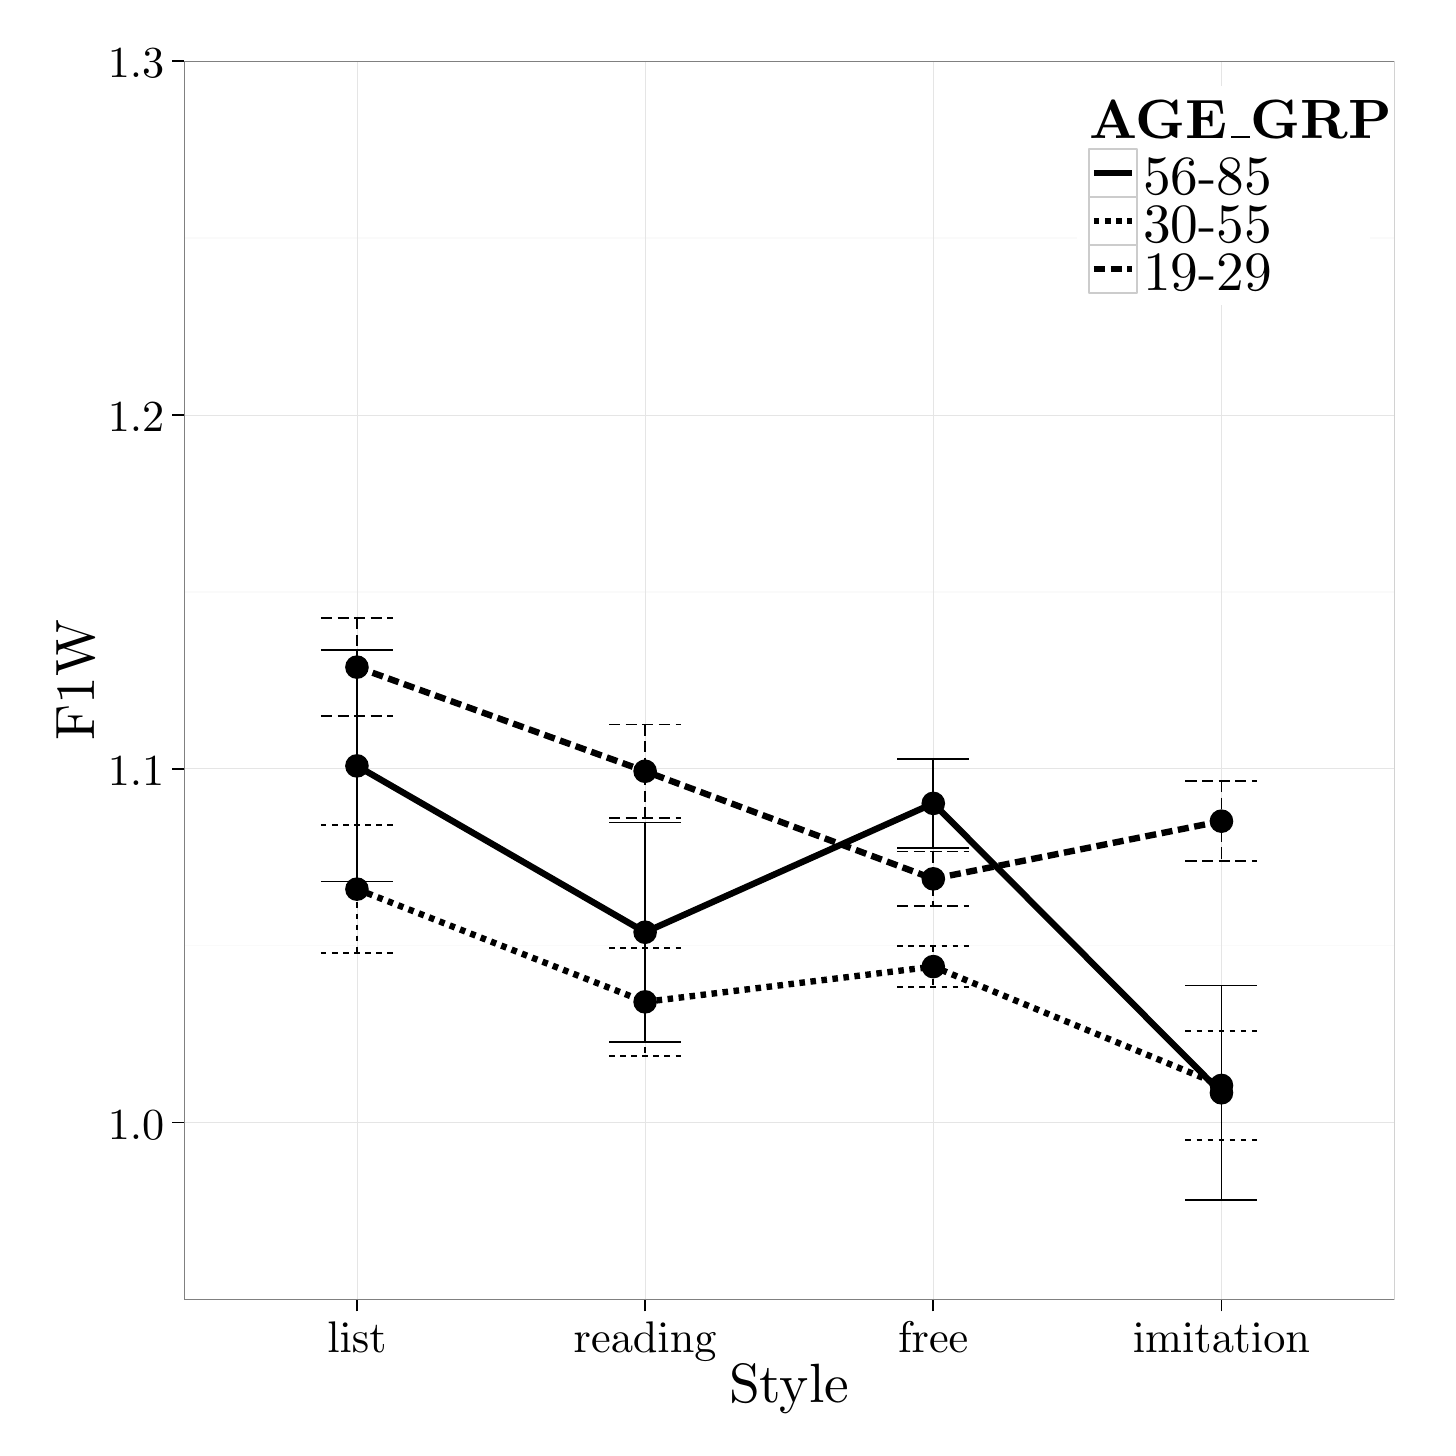% Created by tikzDevice version 0.8.1 on 2016-02-09 02:14:47
% !TEX encoding = UTF-8 Unicode
\begin{tikzpicture}[x=1pt,y=1pt]
\definecolor{fillColor}{RGB}{255,255,255}
\path[use as bounding box,fill=fillColor,fill opacity=0.00] (0,0) rectangle (505.89,505.89);
\begin{scope}
\path[clip] (  0.00,  0.00) rectangle (505.89,505.89);
\definecolor{drawColor}{RGB}{255,255,255}
\definecolor{fillColor}{RGB}{255,255,255}

\path[draw=drawColor,line width= 0.6pt,line join=round,line cap=round,fill=fillColor] (  0.00, -0.00) rectangle (505.89,505.89);
\end{scope}
\begin{scope}
\path[clip] ( 56.50, 46.31) rectangle (493.85,493.84);
\definecolor{fillColor}{RGB}{255,255,255}

\path[fill=fillColor] ( 56.50, 46.31) rectangle (493.85,493.84);
\definecolor{drawColor}{gray}{0.98}

\path[draw=drawColor,line width= 0.6pt,line join=round] ( 56.50, 46.31) --
	(493.85, 46.31);

\path[draw=drawColor,line width= 0.6pt,line join=round] ( 56.50,174.18) --
	(493.85,174.18);

\path[draw=drawColor,line width= 0.6pt,line join=round] ( 56.50,302.04) --
	(493.85,302.04);

\path[draw=drawColor,line width= 0.6pt,line join=round] ( 56.50,429.91) --
	(493.85,429.91);
\definecolor{drawColor}{gray}{0.90}

\path[draw=drawColor,line width= 0.2pt,line join=round] ( 56.50,110.24) --
	(493.85,110.24);

\path[draw=drawColor,line width= 0.2pt,line join=round] ( 56.50,238.11) --
	(493.85,238.11);

\path[draw=drawColor,line width= 0.2pt,line join=round] ( 56.50,365.98) --
	(493.85,365.98);

\path[draw=drawColor,line width= 0.2pt,line join=round] ( 56.50,493.84) --
	(493.85,493.84);

\path[draw=drawColor,line width= 0.2pt,line join=round] (118.98, 46.31) --
	(118.98,493.84);

\path[draw=drawColor,line width= 0.2pt,line join=round] (223.11, 46.31) --
	(223.11,493.84);

\path[draw=drawColor,line width= 0.2pt,line join=round] (327.24, 46.31) --
	(327.24,493.84);

\path[draw=drawColor,line width= 0.2pt,line join=round] (431.37, 46.31) --
	(431.37,493.84);
\definecolor{fillColor}{RGB}{0,0,0}

\path[fill=fillColor] (118.98,239.13) circle (  4.27);

\path[fill=fillColor] (118.98,194.60) circle (  4.27);

\path[fill=fillColor] (118.98,274.82) circle (  4.27);

\path[fill=fillColor] (223.11,179.03) circle (  4.27);

\path[fill=fillColor] (223.11,153.87) circle (  4.27);

\path[fill=fillColor] (223.11,237.20) circle (  4.27);

\path[fill=fillColor] (327.24,225.58) circle (  4.27);

\path[fill=fillColor] (327.24,166.60) circle (  4.27);

\path[fill=fillColor] (327.24,198.32) circle (  4.27);

\path[fill=fillColor] (431.37,121.01) circle (  4.27);

\path[fill=fillColor] (431.37,123.67) circle (  4.27);

\path[fill=fillColor] (431.37,219.16) circle (  4.27);
\definecolor{drawColor}{RGB}{0,0,0}

\path[draw=drawColor,line width= 2.3pt,line join=round] (118.98,239.13) --
	(223.11,179.03) --
	(327.24,225.58) --
	(431.37,121.01);

\path[draw=drawColor,line width= 2.3pt,dash pattern=on 2pt off 2pt ,line join=round] (118.98,194.60) --
	(223.11,153.87) --
	(327.24,166.60) --
	(431.37,123.67);

\path[draw=drawColor,line width= 2.3pt,dash pattern=on 4pt off 2pt ,line join=round] (118.98,274.82) --
	(223.11,237.20) --
	(327.24,198.32) --
	(431.37,219.16);

\path[draw=drawColor,line width= 0.6pt,line join=round] (105.96,280.93) --
	(132.00,280.93);

\path[draw=drawColor,line width= 0.6pt,line join=round] (118.98,280.93) --
	(118.98,197.33);

\path[draw=drawColor,line width= 0.6pt,line join=round] (105.96,197.33) --
	(132.00,197.33);

\path[draw=drawColor,line width= 0.6pt,line join=round] (210.09,218.62) --
	(236.13,218.62);

\path[draw=drawColor,line width= 0.6pt,line join=round] (223.11,218.62) --
	(223.11,139.45);

\path[draw=drawColor,line width= 0.6pt,line join=round] (210.09,139.45) --
	(236.13,139.45);

\path[draw=drawColor,line width= 0.6pt,line join=round] (314.22,241.73) --
	(340.25,241.73);

\path[draw=drawColor,line width= 0.6pt,line join=round] (327.24,241.73) --
	(327.24,209.43);

\path[draw=drawColor,line width= 0.6pt,line join=round] (314.22,209.43) --
	(340.25,209.43);

\path[draw=drawColor,line width= 0.6pt,line join=round] (418.35,159.76) --
	(444.38,159.76);

\path[draw=drawColor,line width= 0.6pt,line join=round] (431.37,159.76) --
	(431.37, 82.26);

\path[draw=drawColor,line width= 0.6pt,line join=round] (418.35, 82.26) --
	(444.38, 82.26);

\path[draw=drawColor,line width= 0.6pt,dash pattern=on 2pt off 2pt ,line join=round] (105.96,217.78) --
	(132.00,217.78);

\path[draw=drawColor,line width= 0.6pt,dash pattern=on 2pt off 2pt ,line join=round] (118.98,217.78) --
	(118.98,171.42);

\path[draw=drawColor,line width= 0.6pt,dash pattern=on 2pt off 2pt ,line join=round] (105.96,171.42) --
	(132.00,171.42);

\path[draw=drawColor,line width= 0.6pt,dash pattern=on 2pt off 2pt ,line join=round] (210.09,173.39) --
	(236.13,173.39);

\path[draw=drawColor,line width= 0.6pt,dash pattern=on 2pt off 2pt ,line join=round] (223.11,173.39) --
	(223.11,134.36);

\path[draw=drawColor,line width= 0.6pt,dash pattern=on 2pt off 2pt ,line join=round] (210.09,134.36) --
	(236.13,134.36);

\path[draw=drawColor,line width= 0.6pt,dash pattern=on 2pt off 2pt ,line join=round] (314.22,174.02) --
	(340.25,174.02);

\path[draw=drawColor,line width= 0.6pt,dash pattern=on 2pt off 2pt ,line join=round] (327.24,174.02) --
	(327.24,159.18);

\path[draw=drawColor,line width= 0.6pt,dash pattern=on 2pt off 2pt ,line join=round] (314.22,159.18) --
	(340.25,159.18);

\path[draw=drawColor,line width= 0.6pt,dash pattern=on 2pt off 2pt ,line join=round] (418.35,143.37) --
	(444.38,143.37);

\path[draw=drawColor,line width= 0.6pt,dash pattern=on 2pt off 2pt ,line join=round] (431.37,143.37) --
	(431.37,103.96);

\path[draw=drawColor,line width= 0.6pt,dash pattern=on 2pt off 2pt ,line join=round] (418.35,103.96) --
	(444.38,103.96);

\path[draw=drawColor,line width= 0.6pt,dash pattern=on 4pt off 2pt ,line join=round] (105.96,292.51) --
	(132.00,292.51);

\path[draw=drawColor,line width= 0.6pt,dash pattern=on 4pt off 2pt ,line join=round] (118.98,292.51) --
	(118.98,257.13);

\path[draw=drawColor,line width= 0.6pt,dash pattern=on 4pt off 2pt ,line join=round] (105.96,257.13) --
	(132.00,257.13);

\path[draw=drawColor,line width= 0.6pt,dash pattern=on 4pt off 2pt ,line join=round] (210.09,254.10) --
	(236.13,254.10);

\path[draw=drawColor,line width= 0.6pt,dash pattern=on 4pt off 2pt ,line join=round] (223.11,254.10) --
	(223.11,220.30);

\path[draw=drawColor,line width= 0.6pt,dash pattern=on 4pt off 2pt ,line join=round] (210.09,220.30) --
	(236.13,220.30);

\path[draw=drawColor,line width= 0.6pt,dash pattern=on 4pt off 2pt ,line join=round] (314.22,208.19) --
	(340.25,208.19);

\path[draw=drawColor,line width= 0.6pt,dash pattern=on 4pt off 2pt ,line join=round] (327.24,208.19) --
	(327.24,188.45);

\path[draw=drawColor,line width= 0.6pt,dash pattern=on 4pt off 2pt ,line join=round] (314.22,188.45) --
	(340.25,188.45);

\path[draw=drawColor,line width= 0.6pt,dash pattern=on 4pt off 2pt ,line join=round] (418.35,233.65) --
	(444.38,233.65);

\path[draw=drawColor,line width= 0.6pt,dash pattern=on 4pt off 2pt ,line join=round] (431.37,233.65) --
	(431.37,204.67);

\path[draw=drawColor,line width= 0.6pt,dash pattern=on 4pt off 2pt ,line join=round] (418.35,204.67) --
	(444.38,204.67);
\definecolor{drawColor}{gray}{0.50}

\path[draw=drawColor,line width= 0.6pt,line join=round,line cap=round] ( 56.50, 46.31) rectangle (493.85,493.84);
\end{scope}
\begin{scope}
\path[clip] (  0.00,  0.00) rectangle (505.89,505.89);
\definecolor{drawColor}{RGB}{0,0,0}

\node[text=drawColor,anchor=base east,inner sep=0pt, outer sep=0pt, scale=  1.60] at ( 49.39,104.21) {1.0};

\node[text=drawColor,anchor=base east,inner sep=0pt, outer sep=0pt, scale=  1.60] at ( 49.39,232.08) {1.1};

\node[text=drawColor,anchor=base east,inner sep=0pt, outer sep=0pt, scale=  1.60] at ( 49.39,359.94) {1.2};

\node[text=drawColor,anchor=base east,inner sep=0pt, outer sep=0pt, scale=  1.60] at ( 49.39,487.81) {1.3};
\end{scope}
\begin{scope}
\path[clip] (  0.00,  0.00) rectangle (505.89,505.89);
\definecolor{drawColor}{RGB}{0,0,0}

\path[draw=drawColor,line width= 0.6pt,line join=round] ( 52.24,110.24) --
	( 56.50,110.24);

\path[draw=drawColor,line width= 0.6pt,line join=round] ( 52.24,238.11) --
	( 56.50,238.11);

\path[draw=drawColor,line width= 0.6pt,line join=round] ( 52.24,365.98) --
	( 56.50,365.98);

\path[draw=drawColor,line width= 0.6pt,line join=round] ( 52.24,493.84) --
	( 56.50,493.84);
\end{scope}
\begin{scope}
\path[clip] (  0.00,  0.00) rectangle (505.89,505.89);
\definecolor{drawColor}{RGB}{0,0,0}

\path[draw=drawColor,line width= 0.6pt,line join=round] (118.98, 42.04) --
	(118.98, 46.31);

\path[draw=drawColor,line width= 0.6pt,line join=round] (223.11, 42.04) --
	(223.11, 46.31);

\path[draw=drawColor,line width= 0.6pt,line join=round] (327.24, 42.04) --
	(327.24, 46.31);

\path[draw=drawColor,line width= 0.6pt,line join=round] (431.37, 42.04) --
	(431.37, 46.31);
\end{scope}
\begin{scope}
\path[clip] (  0.00,  0.00) rectangle (505.89,505.89);
\definecolor{drawColor}{RGB}{0,0,0}

\node[text=drawColor,anchor=base,inner sep=0pt, outer sep=0pt, scale=  1.60] at (118.98, 27.13) {list};

\node[text=drawColor,anchor=base,inner sep=0pt, outer sep=0pt, scale=  1.60] at (223.11, 27.13) {reading};

\node[text=drawColor,anchor=base,inner sep=0pt, outer sep=0pt, scale=  1.60] at (327.24, 27.13) {free};

\node[text=drawColor,anchor=base,inner sep=0pt, outer sep=0pt, scale=  1.60] at (431.37, 27.13) {imitation};
\end{scope}
\begin{scope}
\path[clip] (  0.00,  0.00) rectangle (505.89,505.89);
\definecolor{drawColor}{RGB}{0,0,0}

\node[text=drawColor,anchor=base,inner sep=0pt, outer sep=0pt, scale=  2.00] at (275.17,  9.03) {Style};
\end{scope}
\begin{scope}
\path[clip] (  0.00,  0.00) rectangle (505.89,505.89);
\definecolor{drawColor}{RGB}{0,0,0}

\node[text=drawColor,rotate= 90.00,anchor=base,inner sep=0pt, outer sep=0pt, scale=  2.00] at ( 24.12,270.08) {F1W};
\end{scope}
\begin{scope}
\path[clip] (  0.00,  0.00) rectangle (505.89,505.89);
\definecolor{fillColor}{RGB}{255,255,255}

\path[fill=fillColor] (379.28,405.66) rectangle (484.98,484.98);
\end{scope}
\begin{scope}
\path[clip] (  0.00,  0.00) rectangle (505.89,505.89);
\definecolor{drawColor}{RGB}{0,0,0}

\node[text=drawColor,anchor=base west,inner sep=0pt, outer sep=0pt, scale=  2.00] at (383.55,465.96) {\bfseries AGE{\_{}}GRP};
\end{scope}
\begin{scope}
\path[clip] (  0.00,  0.00) rectangle (505.89,505.89);
\definecolor{drawColor}{gray}{0.80}
\definecolor{fillColor}{RGB}{255,255,255}

\path[draw=drawColor,line width= 0.6pt,line join=round,line cap=round,fill=fillColor] (383.55,444.61) rectangle (400.89,461.96);
\end{scope}
\begin{scope}
\path[clip] (  0.00,  0.00) rectangle (505.89,505.89);
\definecolor{drawColor}{RGB}{0,0,0}

\path[draw=drawColor,line width= 2.3pt,line join=round] (385.28,453.29) -- (399.16,453.29);
\end{scope}
\begin{scope}
\path[clip] (  0.00,  0.00) rectangle (505.89,505.89);
\definecolor{drawColor}{RGB}{0,0,0}

\path[draw=drawColor,line width= 0.6pt,line join=round] (385.28,453.29) -- (399.16,453.29);
\end{scope}
\begin{scope}
\path[clip] (  0.00,  0.00) rectangle (505.89,505.89);
\definecolor{drawColor}{gray}{0.80}
\definecolor{fillColor}{RGB}{255,255,255}

\path[draw=drawColor,line width= 0.6pt,line join=round,line cap=round,fill=fillColor] (383.55,427.27) rectangle (400.89,444.61);
\end{scope}
\begin{scope}
\path[clip] (  0.00,  0.00) rectangle (505.89,505.89);
\definecolor{drawColor}{RGB}{0,0,0}

\path[draw=drawColor,line width= 2.3pt,dash pattern=on 2pt off 2pt ,line join=round] (385.28,435.94) -- (399.16,435.94);
\end{scope}
\begin{scope}
\path[clip] (  0.00,  0.00) rectangle (505.89,505.89);
\definecolor{drawColor}{RGB}{0,0,0}

\path[draw=drawColor,line width= 0.6pt,dash pattern=on 2pt off 2pt ,line join=round] (385.28,435.94) -- (399.16,435.94);
\end{scope}
\begin{scope}
\path[clip] (  0.00,  0.00) rectangle (505.89,505.89);
\definecolor{drawColor}{gray}{0.80}
\definecolor{fillColor}{RGB}{255,255,255}

\path[draw=drawColor,line width= 0.6pt,line join=round,line cap=round,fill=fillColor] (383.55,409.92) rectangle (400.89,427.27);
\end{scope}
\begin{scope}
\path[clip] (  0.00,  0.00) rectangle (505.89,505.89);
\definecolor{drawColor}{RGB}{0,0,0}

\path[draw=drawColor,line width= 2.3pt,dash pattern=on 4pt off 2pt ,line join=round] (385.28,418.60) -- (399.16,418.60);
\end{scope}
\begin{scope}
\path[clip] (  0.00,  0.00) rectangle (505.89,505.89);
\definecolor{drawColor}{RGB}{0,0,0}

\path[draw=drawColor,line width= 0.6pt,dash pattern=on 4pt off 2pt ,line join=round] (385.28,418.60) -- (399.16,418.60);
\end{scope}
\begin{scope}
\path[clip] (  0.00,  0.00) rectangle (505.89,505.89);
\definecolor{drawColor}{RGB}{0,0,0}

\node[text=drawColor,anchor=base west,inner sep=0pt, outer sep=0pt, scale=  2.00] at (403.06,445.75) {56-85};
\end{scope}
\begin{scope}
\path[clip] (  0.00,  0.00) rectangle (505.89,505.89);
\definecolor{drawColor}{RGB}{0,0,0}

\node[text=drawColor,anchor=base west,inner sep=0pt, outer sep=0pt, scale=  2.00] at (403.06,428.40) {30-55};
\end{scope}
\begin{scope}
\path[clip] (  0.00,  0.00) rectangle (505.89,505.89);
\definecolor{drawColor}{RGB}{0,0,0}

\node[text=drawColor,anchor=base west,inner sep=0pt, outer sep=0pt, scale=  2.00] at (403.06,411.06) {19-29};
\end{scope}
\end{tikzpicture}
